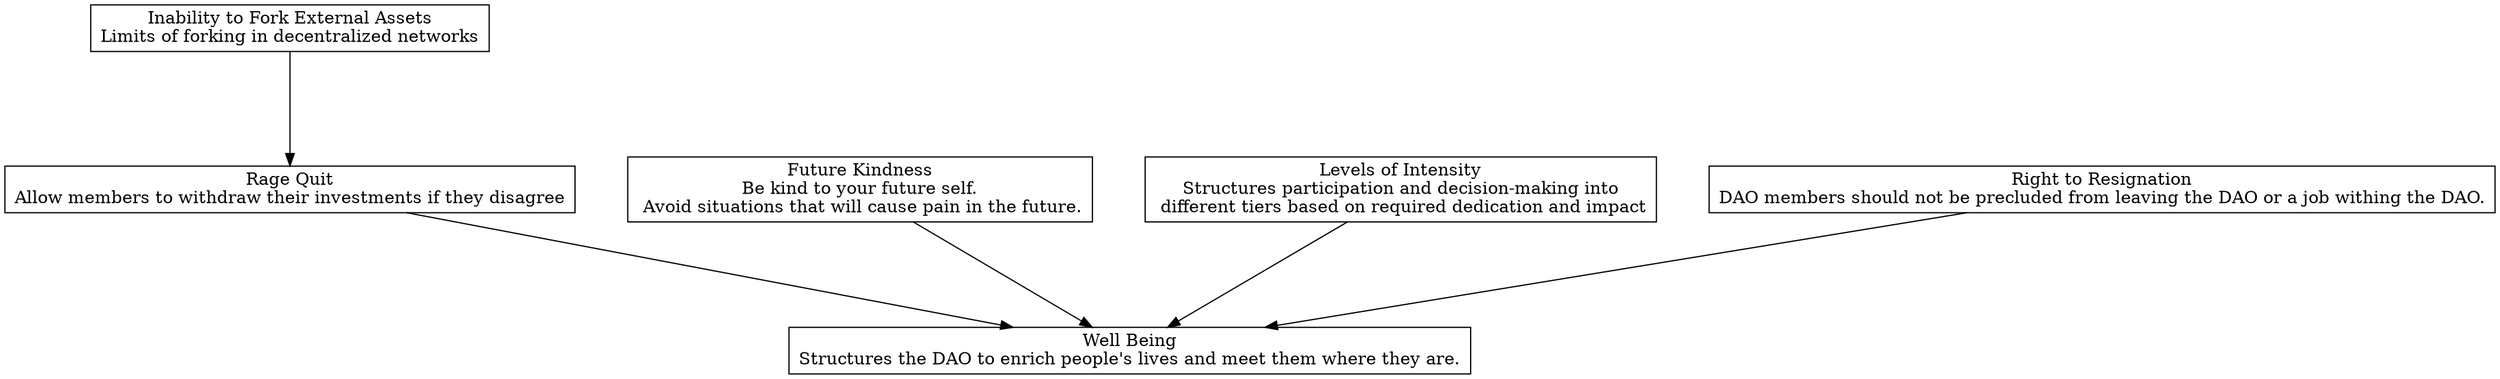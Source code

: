 digraph "" {
	graph [nodesep=0.6,
		rankdir=TB,
		ranksep=1.2
	];
	node [label="\N",
		shape=box
	];
	"Well Being"	[label="Well Being\nStructures the DAO to enrich people's lives and meet them where they are."];
	"Rage Quit"	[label="Rage Quit\nAllow members to withdraw their investments if they disagree"];
	"Rage Quit" -> "Well Being";
	"Future Kindness"	[label="Future Kindness\nBe kind to your future self.\n Avoid situations that will cause pain in the future."];
	"Future Kindness" -> "Well Being";
	"Levels of Intensity"	[label="Levels of Intensity\nStructures participation and decision-making into\n different tiers based on required dedication and impact"];
	"Levels of Intensity" -> "Well Being";
	"Right to Resignation"	[label="Right to Resignation\nDAO members should not be precluded from leaving the DAO or a job withing the DAO.\n"];
	"Right to Resignation" -> "Well Being";
	"Inability to Fork External Assets"	[label="Inability to Fork External Assets\nLimits of forking in decentralized networks"];
	"Inability to Fork External Assets" -> "Rage Quit";
}
